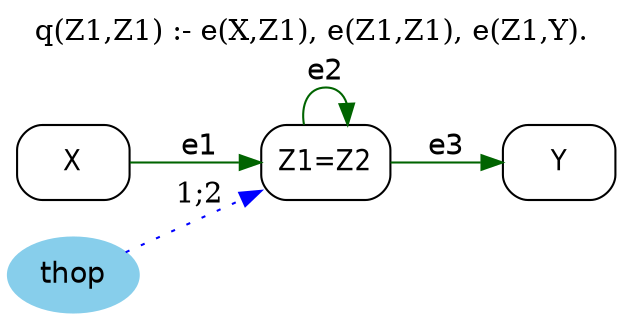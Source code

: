 digraph G {
	graph [bb="0,0,274.19,146",
		label="q(Z1,Z1) :- e(X,Z1), e(Z1,Z1), e(Z1,Y).",
		labelloc=t,
		lheight=0.21,
		lp="137.1,134.5",
		lwidth=3.11,
		rankdir=LR
	];
	node [label="\N"];
	Z1	 [fontname="Helvetica-Narrow",
		height=0.5,
		label="Z1=Z2",
		pos="139.69,72",
		shape=box,
		style=rounded,
		width=0.79167];
	Z1 -> Z1	 [color=darkgreen,
		fontname=helvetica,
		label=e2,
		lp="139.69,115.5",
		pos="e,149.46,90.153 129.93,90.153 128.42,99.539 131.68,108 139.69,108 144.58,108 147.7,104.86 149.05,100.28"];
	Y	 [fontname="Helvetica-Narrow",
		height=0.5,
		pos="247.19,72",
		shape=box,
		style=rounded,
		width=0.75];
	Z1 -> Y	 [color=darkgreen,
		fontname=helvetica,
		label=e3,
		lp="194.19,79.5",
		pos="e,220.02,72 168.22,72 181.01,72 196.26,72 209.94,72"];
	X	 [fontname="Helvetica-Narrow",
		height=0.5,
		pos="28.597,72",
		shape=box,
		style=rounded,
		width=0.75];
	X -> Z1	 [color=darkgreen,
		fontname=helvetica,
		label=e1,
		lp="84.195,79.5",
		pos="e,110.86,72 55.775,72 69.215,72 85.684,72 100.46,72"];
	thop	 [color=skyblue,
		fillcolor=skyblue,
		fontname=helvetica,
		height=0.5,
		pos="28.597,18",
		shape=oval,
		style="filled,rounded",
		width=0.79437];
	thop -> Z1	 [color=blue,
		constraint=false,
		label="1;2",
		lp="84.195,55.5",
		pos="e,111.04,58.072 51.348,29.058 65.917,36.14 85.176,45.501 101.99,53.675",
		style=dotted];
}
